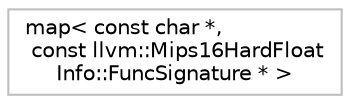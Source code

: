 digraph "Graphical Class Hierarchy"
{
 // LATEX_PDF_SIZE
  bgcolor="transparent";
  edge [fontname="Helvetica",fontsize="10",labelfontname="Helvetica",labelfontsize="10"];
  node [fontname="Helvetica",fontsize="10",shape=record];
  rankdir="LR";
  Node0 [label="map\< const char *,\l const llvm::Mips16HardFloat\lInfo::FuncSignature * \>",height=0.2,width=0.4,color="grey75",tooltip=" "];
}
